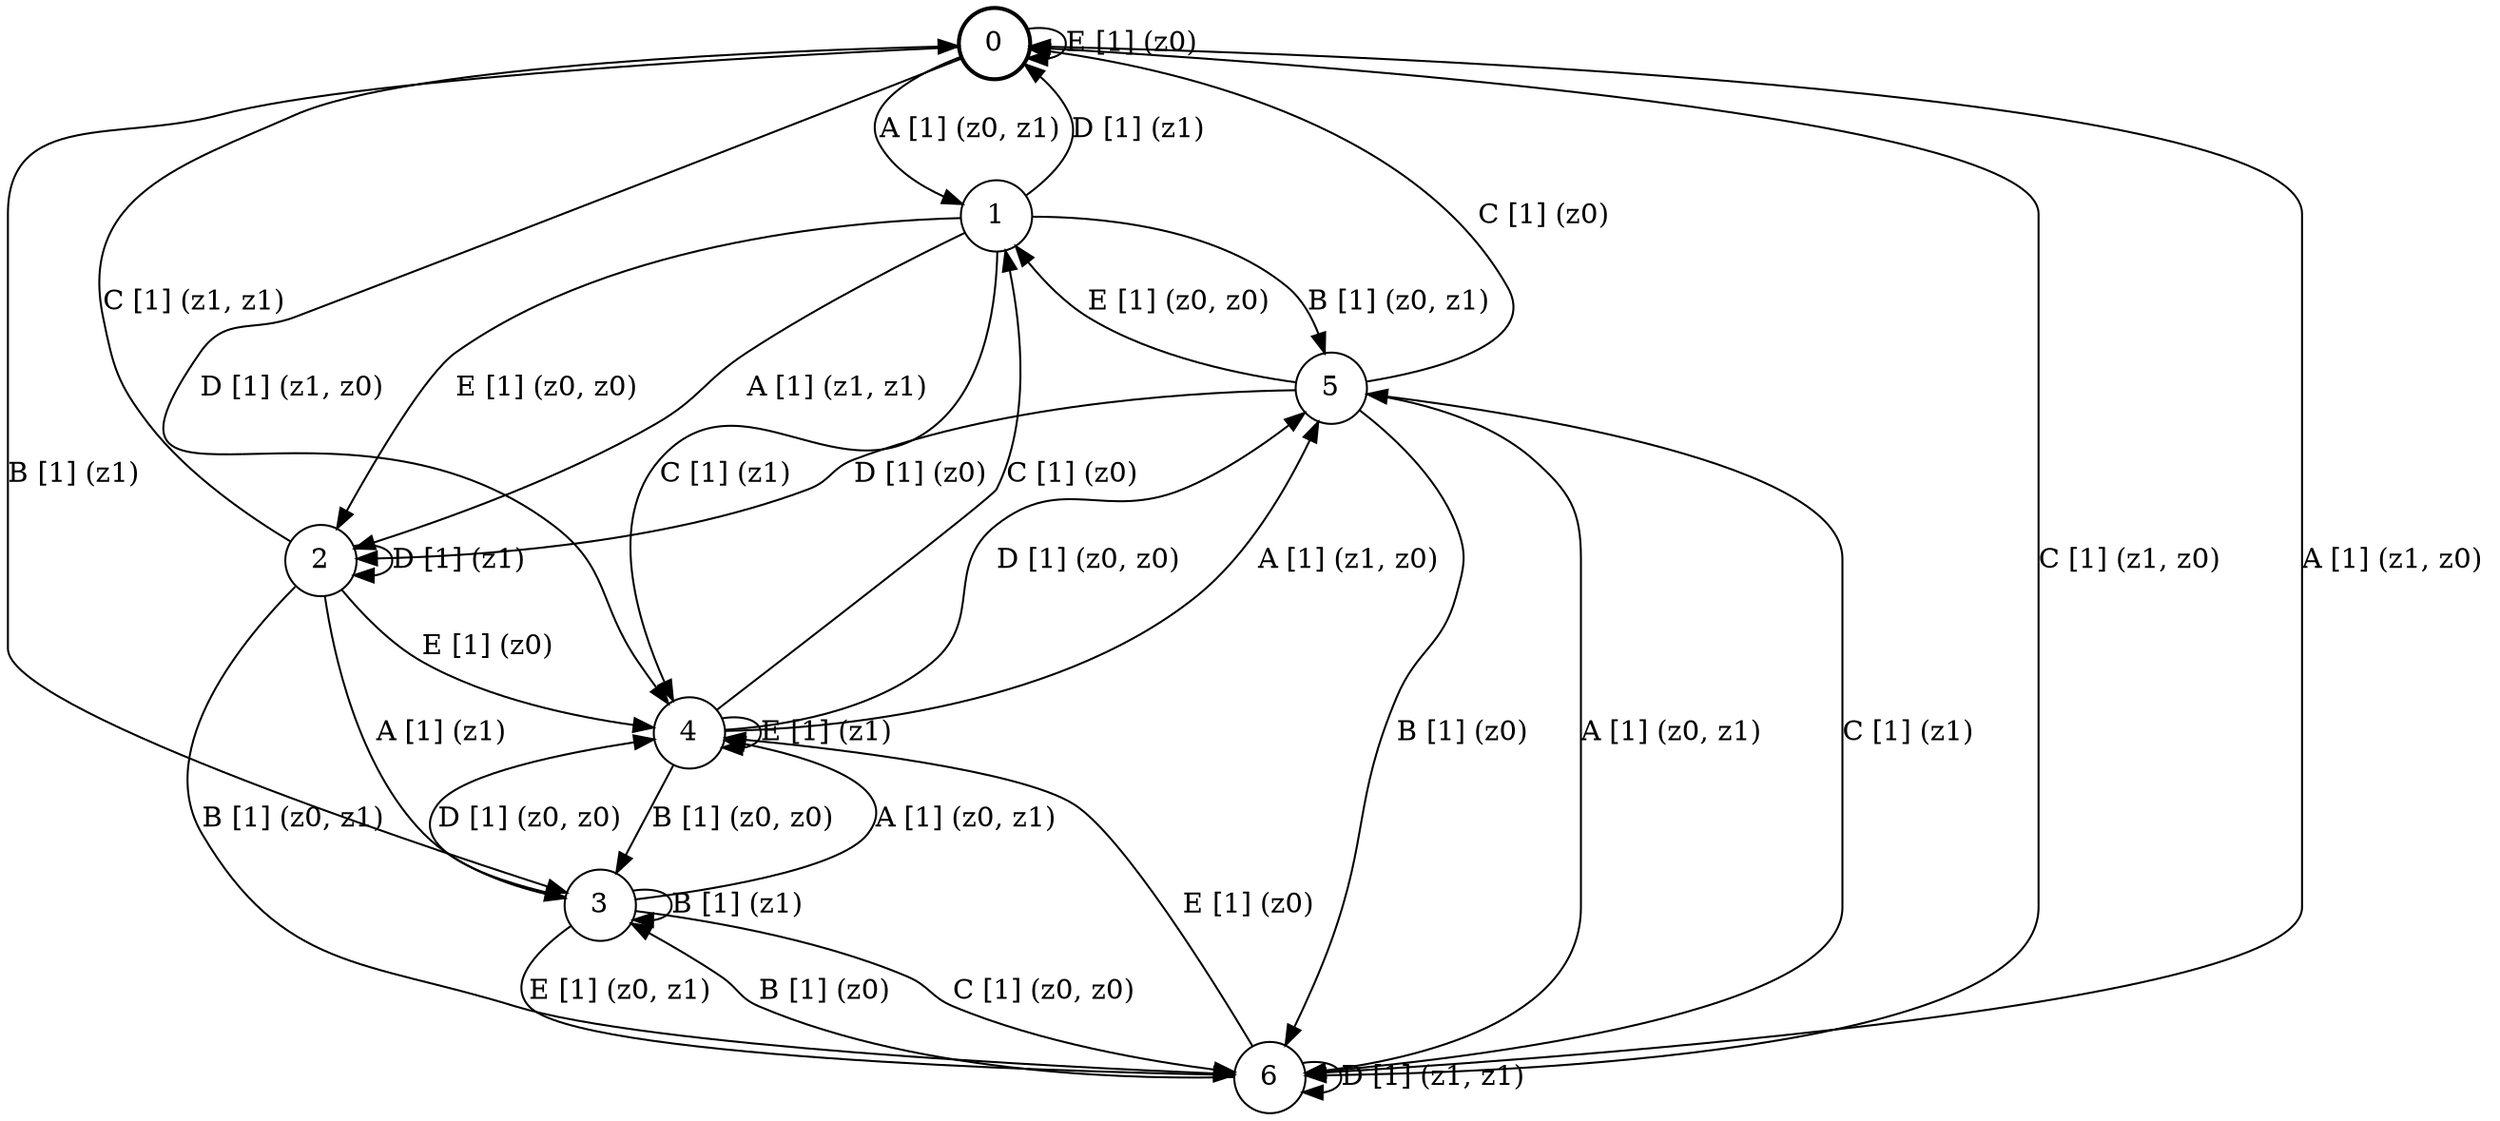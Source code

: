 # generated file, don't try to modify
# command: dot -Tpng <filename> > tree.png
digraph Automaton {
    node [shape = circle];
    0 [style = "bold"];
    0 -> 1 [label = "A [1] (z0, z1) "];
    0 -> 3 [label = "B [1] (z1) "];
    0 -> 6 [label = "C [1] (z1, z0) "];
    0 -> 4 [label = "D [1] (z1, z0) "];
    0 -> 0 [label = "E [1] (z0) "];
    1 -> 2 [label = "A [1] (z1, z1) "];
    1 -> 5 [label = "B [1] (z0, z1) "];
    1 -> 4 [label = "C [1] (z1) "];
    1 -> 0 [label = "D [1] (z1) "];
    1 -> 2 [label = "E [1] (z0, z0) "];
    2 -> 3 [label = "A [1] (z1) "];
    2 -> 6 [label = "B [1] (z0, z1) "];
    2 -> 0 [label = "C [1] (z1, z1) "];
    2 -> 2 [label = "D [1] (z1) "];
    2 -> 4 [label = "E [1] (z0) "];
    3 -> 4 [label = "A [1] (z0, z1) "];
    3 -> 3 [label = "B [1] (z1) "];
    3 -> 6 [label = "C [1] (z0, z0) "];
    3 -> 4 [label = "D [1] (z0, z0) "];
    3 -> 6 [label = "E [1] (z0, z1) "];
    4 -> 5 [label = "A [1] (z1, z0) "];
    4 -> 3 [label = "B [1] (z0, z0) "];
    4 -> 1 [label = "C [1] (z0) "];
    4 -> 5 [label = "D [1] (z0, z0) "];
    4 -> 4 [label = "E [1] (z1) "];
    5 -> 6 [label = "A [1] (z0, z1) "];
    5 -> 6 [label = "B [1] (z0) "];
    5 -> 0 [label = "C [1] (z0) "];
    5 -> 2 [label = "D [1] (z0) "];
    5 -> 1 [label = "E [1] (z0, z0) "];
    6 -> 0 [label = "A [1] (z1, z0) "];
    6 -> 3 [label = "B [1] (z0) "];
    6 -> 5 [label = "C [1] (z1) "];
    6 -> 6 [label = "D [1] (z1, z1) "];
    6 -> 4 [label = "E [1] (z0) "];
}
